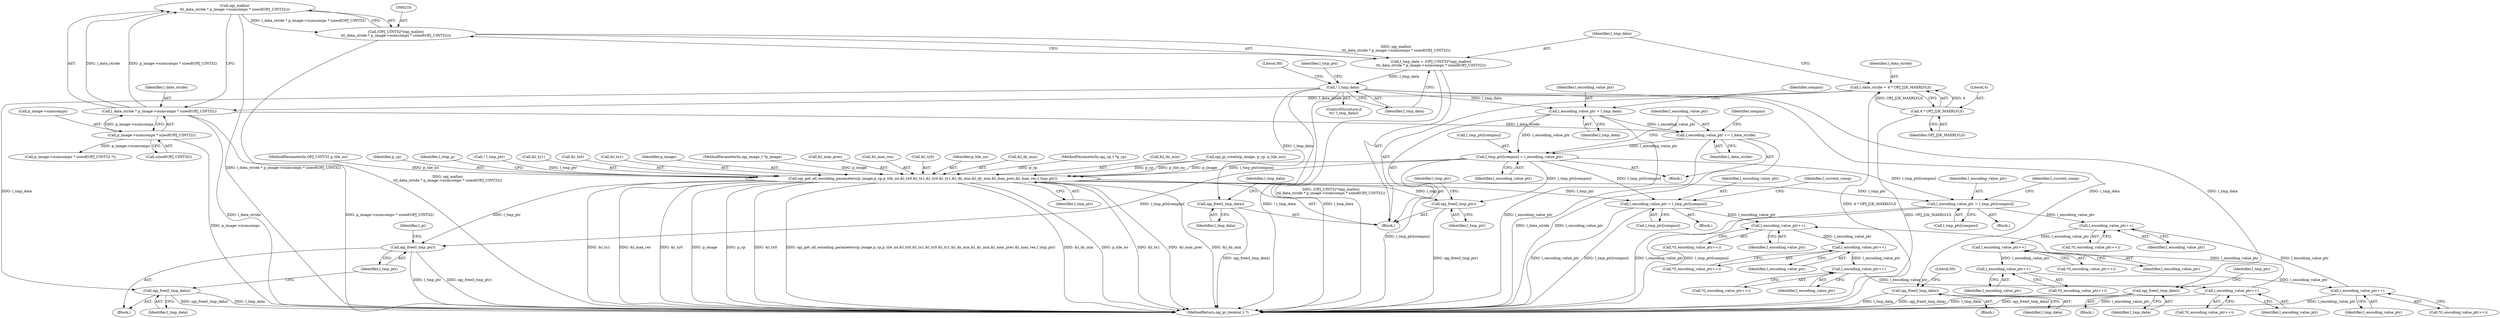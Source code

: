 digraph "0_openjpeg_c16bc057ba3f125051c9966cf1f5b68a05681de4@API" {
"1000217" [label="(Call,opj_malloc(\n\t\tl_data_stride * p_image->numcomps * sizeof(OPJ_UINT32)))"];
"1000218" [label="(Call,l_data_stride * p_image->numcomps * sizeof(OPJ_UINT32))"];
"1000208" [label="(Call,l_data_stride = 4 * OPJ_J2K_MAXRLVLS)"];
"1000210" [label="(Call,4 * OPJ_J2K_MAXRLVLS)"];
"1000220" [label="(Call,p_image->numcomps * sizeof(OPJ_UINT32))"];
"1000215" [label="(Call,(OPJ_UINT32*)opj_malloc(\n\t\tl_data_stride * p_image->numcomps * sizeof(OPJ_UINT32)))"];
"1000213" [label="(Call,l_tmp_data = (OPJ_UINT32*)opj_malloc(\n\t\tl_data_stride * p_image->numcomps * sizeof(OPJ_UINT32)))"];
"1000227" [label="(Call,! l_tmp_data)"];
"1000247" [label="(Call,opj_free(l_tmp_data))"];
"1000261" [label="(Call,opj_free(l_tmp_data))"];
"1000267" [label="(Call,l_encoding_value_ptr = l_tmp_data)"];
"1000282" [label="(Call,l_tmp_ptr[compno] = l_encoding_value_ptr)"];
"1000290" [label="(Call,opj_get_all_encoding_parameters(p_image,p_cp,p_tile_no,&l_tx0,&l_tx1,&l_ty0,&l_ty1,&l_dx_min,&l_dy_min,&l_max_prec,&l_max_res,l_tmp_ptr))"];
"1000374" [label="(Call,opj_free(l_tmp_ptr))"];
"1000454" [label="(Call,l_encoding_value_ptr = l_tmp_ptr[compno])"];
"1000490" [label="(Call,l_encoding_value_ptr++)"];
"1000497" [label="(Call,l_encoding_value_ptr++)"];
"1000504" [label="(Call,l_encoding_value_ptr++)"];
"1000511" [label="(Call,l_encoding_value_ptr++)"];
"1000606" [label="(Call,l_encoding_value_ptr = l_tmp_ptr[compno])"];
"1000642" [label="(Call,l_encoding_value_ptr++)"];
"1000649" [label="(Call,l_encoding_value_ptr++)"];
"1000656" [label="(Call,l_encoding_value_ptr++)"];
"1000663" [label="(Call,l_encoding_value_ptr++)"];
"1000689" [label="(Call,opj_free(l_tmp_ptr))"];
"1000287" [label="(Call,l_encoding_value_ptr += l_data_stride)"];
"1000372" [label="(Call,opj_free(l_tmp_data))"];
"1000684" [label="(Call,opj_free(l_tmp_data))"];
"1000308" [label="(Call,&l_max_res)"];
"1000288" [label="(Identifier,l_encoding_value_ptr)"];
"1000298" [label="(Call,&l_ty0)"];
"1000371" [label="(Block,)"];
"1000375" [label="(Identifier,l_tmp_ptr)"];
"1000286" [label="(Identifier,l_encoding_value_ptr)"];
"1000127" [label="(Block,)"];
"1000293" [label="(Identifier,p_tile_no)"];
"1000304" [label="(Call,&l_dy_min)"];
"1000684" [label="(Call,opj_free(l_tmp_data))"];
"1000377" [label="(Identifier,l_pi)"];
"1000505" [label="(Identifier,l_encoding_value_ptr)"];
"1000713" [label="(MethodReturn,opj_pi_iterator_t *)"];
"1000218" [label="(Call,l_data_stride * p_image->numcomps * sizeof(OPJ_UINT32))"];
"1000491" [label="(Identifier,l_encoding_value_ptr)"];
"1000608" [label="(Call,l_tmp_ptr[compno])"];
"1000290" [label="(Call,opj_get_all_encoding_parameters(p_image,p_cp,p_tile_no,&l_tx0,&l_tx1,&l_ty0,&l_ty1,&l_dx_min,&l_dy_min,&l_max_prec,&l_max_res,l_tmp_ptr))"];
"1000226" [label="(ControlStructure,if\n\t\t(! l_tmp_data))"];
"1000504" [label="(Call,l_encoding_value_ptr++)"];
"1000650" [label="(Identifier,l_encoding_value_ptr)"];
"1000125" [label="(MethodParameterIn,opj_cp_t *p_cp)"];
"1000455" [label="(Identifier,l_encoding_value_ptr)"];
"1000454" [label="(Call,l_encoding_value_ptr = l_tmp_ptr[compno])"];
"1000302" [label="(Call,&l_dx_min)"];
"1000461" [label="(Identifier,l_current_comp)"];
"1000498" [label="(Identifier,l_encoding_value_ptr)"];
"1000212" [label="(Identifier,OPJ_J2K_MAXRLVLS)"];
"1000253" [label="(Call,opj_pi_create(p_image, p_cp, p_tile_no))"];
"1000687" [label="(Identifier,l_tmp_data)"];
"1000227" [label="(Call,! l_tmp_data)"];
"1000246" [label="(Block,)"];
"1000607" [label="(Identifier,l_encoding_value_ptr)"];
"1000224" [label="(Call,sizeof(OPJ_UINT32))"];
"1000231" [label="(Literal,00)"];
"1000217" [label="(Call,opj_malloc(\n\t\tl_data_stride * p_image->numcomps * sizeof(OPJ_UINT32)))"];
"1000280" [label="(Identifier,compno)"];
"1000642" [label="(Call,l_encoding_value_ptr++)"];
"1000209" [label="(Identifier,l_data_stride)"];
"1000613" [label="(Identifier,l_current_comp)"];
"1000126" [label="(MethodParameterIn,OPJ_UINT32 p_tile_no)"];
"1000373" [label="(Identifier,l_tmp_data)"];
"1000292" [label="(Identifier,p_cp)"];
"1000664" [label="(Identifier,l_encoding_value_ptr)"];
"1000268" [label="(Identifier,l_encoding_value_ptr)"];
"1000497" [label="(Call,l_encoding_value_ptr++)"];
"1000312" [label="(Identifier,l_step_p)"];
"1000690" [label="(Identifier,l_tmp_ptr)"];
"1000663" [label="(Call,l_encoding_value_ptr++)"];
"1000244" [label="(Call,! l_tmp_ptr)"];
"1000685" [label="(Identifier,l_tmp_data)"];
"1000221" [label="(Call,p_image->numcomps)"];
"1000237" [label="(Call,p_image->numcomps * sizeof(OPJ_UINT32 *))"];
"1000264" [label="(Identifier,l_tmp_ptr)"];
"1000374" [label="(Call,opj_free(l_tmp_ptr))"];
"1000599" [label="(Block,)"];
"1000692" [label="(Identifier,l_tmp_ptr)"];
"1000511" [label="(Call,l_encoding_value_ptr++)"];
"1000300" [label="(Call,&l_ty1)"];
"1000208" [label="(Call,l_data_stride = 4 * OPJ_J2K_MAXRLVLS)"];
"1000211" [label="(Literal,4)"];
"1000272" [label="(Identifier,compno)"];
"1000510" [label="(Call,*(l_encoding_value_ptr++))"];
"1000489" [label="(Call,*(l_encoding_value_ptr++))"];
"1000294" [label="(Call,&l_tx0)"];
"1000310" [label="(Identifier,l_tmp_ptr)"];
"1000656" [label="(Call,l_encoding_value_ptr++)"];
"1000210" [label="(Call,4 * OPJ_J2K_MAXRLVLS)"];
"1000214" [label="(Identifier,l_tmp_data)"];
"1000233" [label="(Identifier,l_tmp_ptr)"];
"1000689" [label="(Call,opj_free(l_tmp_ptr))"];
"1000296" [label="(Call,&l_tx1)"];
"1000248" [label="(Identifier,l_tmp_data)"];
"1000643" [label="(Identifier,l_encoding_value_ptr)"];
"1000503" [label="(Call,*(l_encoding_value_ptr++))"];
"1000496" [label="(Call,*(l_encoding_value_ptr++))"];
"1000456" [label="(Call,l_tmp_ptr[compno])"];
"1000641" [label="(Call,*(l_encoding_value_ptr++))"];
"1000648" [label="(Call,*(l_encoding_value_ptr++))"];
"1000247" [label="(Call,opj_free(l_tmp_data))"];
"1000283" [label="(Call,l_tmp_ptr[compno])"];
"1000220" [label="(Call,p_image->numcomps * sizeof(OPJ_UINT32))"];
"1000219" [label="(Identifier,l_data_stride)"];
"1000655" [label="(Call,*(l_encoding_value_ptr++))"];
"1000267" [label="(Call,l_encoding_value_ptr = l_tmp_data)"];
"1000291" [label="(Identifier,p_image)"];
"1000447" [label="(Block,)"];
"1000649" [label="(Call,l_encoding_value_ptr++)"];
"1000657" [label="(Identifier,l_encoding_value_ptr)"];
"1000124" [label="(MethodParameterIn,opj_image_t *p_image)"];
"1000213" [label="(Call,l_tmp_data = (OPJ_UINT32*)opj_malloc(\n\t\tl_data_stride * p_image->numcomps * sizeof(OPJ_UINT32)))"];
"1000512" [label="(Identifier,l_encoding_value_ptr)"];
"1000662" [label="(Call,*(l_encoding_value_ptr++))"];
"1000260" [label="(Block,)"];
"1000262" [label="(Identifier,l_tmp_data)"];
"1000281" [label="(Block,)"];
"1000306" [label="(Call,&l_max_prec)"];
"1000269" [label="(Identifier,l_tmp_data)"];
"1000282" [label="(Call,l_tmp_ptr[compno] = l_encoding_value_ptr)"];
"1000287" [label="(Call,l_encoding_value_ptr += l_data_stride)"];
"1000228" [label="(Identifier,l_tmp_data)"];
"1000606" [label="(Call,l_encoding_value_ptr = l_tmp_ptr[compno])"];
"1000289" [label="(Identifier,l_data_stride)"];
"1000372" [label="(Call,opj_free(l_tmp_data))"];
"1000261" [label="(Call,opj_free(l_tmp_data))"];
"1000250" [label="(Literal,00)"];
"1000215" [label="(Call,(OPJ_UINT32*)opj_malloc(\n\t\tl_data_stride * p_image->numcomps * sizeof(OPJ_UINT32)))"];
"1000490" [label="(Call,l_encoding_value_ptr++)"];
"1000217" -> "1000215"  [label="AST: "];
"1000217" -> "1000218"  [label="CFG: "];
"1000218" -> "1000217"  [label="AST: "];
"1000215" -> "1000217"  [label="CFG: "];
"1000217" -> "1000713"  [label="DDG: l_data_stride * p_image->numcomps * sizeof(OPJ_UINT32)"];
"1000217" -> "1000215"  [label="DDG: l_data_stride * p_image->numcomps * sizeof(OPJ_UINT32)"];
"1000218" -> "1000217"  [label="DDG: l_data_stride"];
"1000218" -> "1000217"  [label="DDG: p_image->numcomps * sizeof(OPJ_UINT32)"];
"1000218" -> "1000220"  [label="CFG: "];
"1000219" -> "1000218"  [label="AST: "];
"1000220" -> "1000218"  [label="AST: "];
"1000218" -> "1000713"  [label="DDG: l_data_stride"];
"1000218" -> "1000713"  [label="DDG: p_image->numcomps * sizeof(OPJ_UINT32)"];
"1000208" -> "1000218"  [label="DDG: l_data_stride"];
"1000220" -> "1000218"  [label="DDG: p_image->numcomps"];
"1000218" -> "1000287"  [label="DDG: l_data_stride"];
"1000208" -> "1000127"  [label="AST: "];
"1000208" -> "1000210"  [label="CFG: "];
"1000209" -> "1000208"  [label="AST: "];
"1000210" -> "1000208"  [label="AST: "];
"1000214" -> "1000208"  [label="CFG: "];
"1000208" -> "1000713"  [label="DDG: 4 * OPJ_J2K_MAXRLVLS"];
"1000210" -> "1000208"  [label="DDG: 4"];
"1000210" -> "1000208"  [label="DDG: OPJ_J2K_MAXRLVLS"];
"1000210" -> "1000212"  [label="CFG: "];
"1000211" -> "1000210"  [label="AST: "];
"1000212" -> "1000210"  [label="AST: "];
"1000210" -> "1000713"  [label="DDG: OPJ_J2K_MAXRLVLS"];
"1000220" -> "1000224"  [label="CFG: "];
"1000221" -> "1000220"  [label="AST: "];
"1000224" -> "1000220"  [label="AST: "];
"1000220" -> "1000713"  [label="DDG: p_image->numcomps"];
"1000220" -> "1000237"  [label="DDG: p_image->numcomps"];
"1000215" -> "1000213"  [label="AST: "];
"1000216" -> "1000215"  [label="AST: "];
"1000213" -> "1000215"  [label="CFG: "];
"1000215" -> "1000713"  [label="DDG: opj_malloc(\n\t\tl_data_stride * p_image->numcomps * sizeof(OPJ_UINT32))"];
"1000215" -> "1000213"  [label="DDG: opj_malloc(\n\t\tl_data_stride * p_image->numcomps * sizeof(OPJ_UINT32))"];
"1000213" -> "1000127"  [label="AST: "];
"1000214" -> "1000213"  [label="AST: "];
"1000228" -> "1000213"  [label="CFG: "];
"1000213" -> "1000713"  [label="DDG: (OPJ_UINT32*)opj_malloc(\n\t\tl_data_stride * p_image->numcomps * sizeof(OPJ_UINT32))"];
"1000213" -> "1000227"  [label="DDG: l_tmp_data"];
"1000227" -> "1000226"  [label="AST: "];
"1000227" -> "1000228"  [label="CFG: "];
"1000228" -> "1000227"  [label="AST: "];
"1000231" -> "1000227"  [label="CFG: "];
"1000233" -> "1000227"  [label="CFG: "];
"1000227" -> "1000713"  [label="DDG: ! l_tmp_data"];
"1000227" -> "1000713"  [label="DDG: l_tmp_data"];
"1000227" -> "1000247"  [label="DDG: l_tmp_data"];
"1000227" -> "1000261"  [label="DDG: l_tmp_data"];
"1000227" -> "1000267"  [label="DDG: l_tmp_data"];
"1000227" -> "1000372"  [label="DDG: l_tmp_data"];
"1000227" -> "1000684"  [label="DDG: l_tmp_data"];
"1000247" -> "1000246"  [label="AST: "];
"1000247" -> "1000248"  [label="CFG: "];
"1000248" -> "1000247"  [label="AST: "];
"1000250" -> "1000247"  [label="CFG: "];
"1000247" -> "1000713"  [label="DDG: l_tmp_data"];
"1000247" -> "1000713"  [label="DDG: opj_free(l_tmp_data)"];
"1000261" -> "1000260"  [label="AST: "];
"1000261" -> "1000262"  [label="CFG: "];
"1000262" -> "1000261"  [label="AST: "];
"1000264" -> "1000261"  [label="CFG: "];
"1000261" -> "1000713"  [label="DDG: l_tmp_data"];
"1000261" -> "1000713"  [label="DDG: opj_free(l_tmp_data)"];
"1000267" -> "1000127"  [label="AST: "];
"1000267" -> "1000269"  [label="CFG: "];
"1000268" -> "1000267"  [label="AST: "];
"1000269" -> "1000267"  [label="AST: "];
"1000272" -> "1000267"  [label="CFG: "];
"1000267" -> "1000713"  [label="DDG: l_encoding_value_ptr"];
"1000267" -> "1000282"  [label="DDG: l_encoding_value_ptr"];
"1000267" -> "1000287"  [label="DDG: l_encoding_value_ptr"];
"1000282" -> "1000281"  [label="AST: "];
"1000282" -> "1000286"  [label="CFG: "];
"1000283" -> "1000282"  [label="AST: "];
"1000286" -> "1000282"  [label="AST: "];
"1000288" -> "1000282"  [label="CFG: "];
"1000282" -> "1000713"  [label="DDG: l_tmp_ptr[compno]"];
"1000287" -> "1000282"  [label="DDG: l_encoding_value_ptr"];
"1000282" -> "1000290"  [label="DDG: l_tmp_ptr[compno]"];
"1000282" -> "1000374"  [label="DDG: l_tmp_ptr[compno]"];
"1000282" -> "1000454"  [label="DDG: l_tmp_ptr[compno]"];
"1000282" -> "1000606"  [label="DDG: l_tmp_ptr[compno]"];
"1000282" -> "1000689"  [label="DDG: l_tmp_ptr[compno]"];
"1000290" -> "1000127"  [label="AST: "];
"1000290" -> "1000310"  [label="CFG: "];
"1000291" -> "1000290"  [label="AST: "];
"1000292" -> "1000290"  [label="AST: "];
"1000293" -> "1000290"  [label="AST: "];
"1000294" -> "1000290"  [label="AST: "];
"1000296" -> "1000290"  [label="AST: "];
"1000298" -> "1000290"  [label="AST: "];
"1000300" -> "1000290"  [label="AST: "];
"1000302" -> "1000290"  [label="AST: "];
"1000304" -> "1000290"  [label="AST: "];
"1000306" -> "1000290"  [label="AST: "];
"1000308" -> "1000290"  [label="AST: "];
"1000310" -> "1000290"  [label="AST: "];
"1000312" -> "1000290"  [label="CFG: "];
"1000290" -> "1000713"  [label="DDG: &l_ty0"];
"1000290" -> "1000713"  [label="DDG: p_image"];
"1000290" -> "1000713"  [label="DDG: p_cp"];
"1000290" -> "1000713"  [label="DDG: &l_tx0"];
"1000290" -> "1000713"  [label="DDG: opj_get_all_encoding_parameters(p_image,p_cp,p_tile_no,&l_tx0,&l_tx1,&l_ty0,&l_ty1,&l_dx_min,&l_dy_min,&l_max_prec,&l_max_res,l_tmp_ptr)"];
"1000290" -> "1000713"  [label="DDG: &l_dy_min"];
"1000290" -> "1000713"  [label="DDG: p_tile_no"];
"1000290" -> "1000713"  [label="DDG: &l_tx1"];
"1000290" -> "1000713"  [label="DDG: &l_max_prec"];
"1000290" -> "1000713"  [label="DDG: &l_dx_min"];
"1000290" -> "1000713"  [label="DDG: &l_ty1"];
"1000290" -> "1000713"  [label="DDG: &l_max_res"];
"1000253" -> "1000290"  [label="DDG: p_image"];
"1000253" -> "1000290"  [label="DDG: p_cp"];
"1000253" -> "1000290"  [label="DDG: p_tile_no"];
"1000124" -> "1000290"  [label="DDG: p_image"];
"1000125" -> "1000290"  [label="DDG: p_cp"];
"1000126" -> "1000290"  [label="DDG: p_tile_no"];
"1000244" -> "1000290"  [label="DDG: l_tmp_ptr"];
"1000290" -> "1000374"  [label="DDG: l_tmp_ptr"];
"1000290" -> "1000454"  [label="DDG: l_tmp_ptr"];
"1000290" -> "1000606"  [label="DDG: l_tmp_ptr"];
"1000290" -> "1000689"  [label="DDG: l_tmp_ptr"];
"1000374" -> "1000371"  [label="AST: "];
"1000374" -> "1000375"  [label="CFG: "];
"1000375" -> "1000374"  [label="AST: "];
"1000377" -> "1000374"  [label="CFG: "];
"1000374" -> "1000713"  [label="DDG: l_tmp_ptr"];
"1000374" -> "1000713"  [label="DDG: opj_free(l_tmp_ptr)"];
"1000454" -> "1000447"  [label="AST: "];
"1000454" -> "1000456"  [label="CFG: "];
"1000455" -> "1000454"  [label="AST: "];
"1000456" -> "1000454"  [label="AST: "];
"1000461" -> "1000454"  [label="CFG: "];
"1000454" -> "1000713"  [label="DDG: l_encoding_value_ptr"];
"1000454" -> "1000713"  [label="DDG: l_tmp_ptr[compno]"];
"1000454" -> "1000490"  [label="DDG: l_encoding_value_ptr"];
"1000490" -> "1000489"  [label="AST: "];
"1000490" -> "1000491"  [label="CFG: "];
"1000491" -> "1000490"  [label="AST: "];
"1000489" -> "1000490"  [label="CFG: "];
"1000511" -> "1000490"  [label="DDG: l_encoding_value_ptr"];
"1000490" -> "1000497"  [label="DDG: l_encoding_value_ptr"];
"1000497" -> "1000496"  [label="AST: "];
"1000497" -> "1000498"  [label="CFG: "];
"1000498" -> "1000497"  [label="AST: "];
"1000496" -> "1000497"  [label="CFG: "];
"1000497" -> "1000504"  [label="DDG: l_encoding_value_ptr"];
"1000504" -> "1000503"  [label="AST: "];
"1000504" -> "1000505"  [label="CFG: "];
"1000505" -> "1000504"  [label="AST: "];
"1000503" -> "1000504"  [label="CFG: "];
"1000504" -> "1000511"  [label="DDG: l_encoding_value_ptr"];
"1000511" -> "1000510"  [label="AST: "];
"1000511" -> "1000512"  [label="CFG: "];
"1000512" -> "1000511"  [label="AST: "];
"1000510" -> "1000511"  [label="CFG: "];
"1000511" -> "1000713"  [label="DDG: l_encoding_value_ptr"];
"1000606" -> "1000599"  [label="AST: "];
"1000606" -> "1000608"  [label="CFG: "];
"1000607" -> "1000606"  [label="AST: "];
"1000608" -> "1000606"  [label="AST: "];
"1000613" -> "1000606"  [label="CFG: "];
"1000606" -> "1000713"  [label="DDG: l_encoding_value_ptr"];
"1000606" -> "1000713"  [label="DDG: l_tmp_ptr[compno]"];
"1000606" -> "1000642"  [label="DDG: l_encoding_value_ptr"];
"1000642" -> "1000641"  [label="AST: "];
"1000642" -> "1000643"  [label="CFG: "];
"1000643" -> "1000642"  [label="AST: "];
"1000641" -> "1000642"  [label="CFG: "];
"1000663" -> "1000642"  [label="DDG: l_encoding_value_ptr"];
"1000642" -> "1000649"  [label="DDG: l_encoding_value_ptr"];
"1000649" -> "1000648"  [label="AST: "];
"1000649" -> "1000650"  [label="CFG: "];
"1000650" -> "1000649"  [label="AST: "];
"1000648" -> "1000649"  [label="CFG: "];
"1000649" -> "1000656"  [label="DDG: l_encoding_value_ptr"];
"1000656" -> "1000655"  [label="AST: "];
"1000656" -> "1000657"  [label="CFG: "];
"1000657" -> "1000656"  [label="AST: "];
"1000655" -> "1000656"  [label="CFG: "];
"1000656" -> "1000663"  [label="DDG: l_encoding_value_ptr"];
"1000663" -> "1000662"  [label="AST: "];
"1000663" -> "1000664"  [label="CFG: "];
"1000664" -> "1000663"  [label="AST: "];
"1000662" -> "1000663"  [label="CFG: "];
"1000663" -> "1000713"  [label="DDG: l_encoding_value_ptr"];
"1000689" -> "1000127"  [label="AST: "];
"1000689" -> "1000690"  [label="CFG: "];
"1000690" -> "1000689"  [label="AST: "];
"1000692" -> "1000689"  [label="CFG: "];
"1000689" -> "1000713"  [label="DDG: opj_free(l_tmp_ptr)"];
"1000287" -> "1000281"  [label="AST: "];
"1000287" -> "1000289"  [label="CFG: "];
"1000288" -> "1000287"  [label="AST: "];
"1000289" -> "1000287"  [label="AST: "];
"1000280" -> "1000287"  [label="CFG: "];
"1000287" -> "1000713"  [label="DDG: l_data_stride"];
"1000287" -> "1000713"  [label="DDG: l_encoding_value_ptr"];
"1000372" -> "1000371"  [label="AST: "];
"1000372" -> "1000373"  [label="CFG: "];
"1000373" -> "1000372"  [label="AST: "];
"1000375" -> "1000372"  [label="CFG: "];
"1000372" -> "1000713"  [label="DDG: l_tmp_data"];
"1000372" -> "1000713"  [label="DDG: opj_free(l_tmp_data)"];
"1000684" -> "1000127"  [label="AST: "];
"1000684" -> "1000685"  [label="CFG: "];
"1000685" -> "1000684"  [label="AST: "];
"1000687" -> "1000684"  [label="CFG: "];
"1000684" -> "1000713"  [label="DDG: opj_free(l_tmp_data)"];
}
